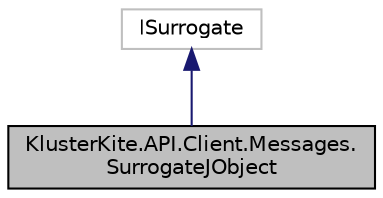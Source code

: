 digraph "KlusterKite.API.Client.Messages.SurrogateJObject"
{
  edge [fontname="Helvetica",fontsize="10",labelfontname="Helvetica",labelfontsize="10"];
  node [fontname="Helvetica",fontsize="10",shape=record];
  Node0 [label="KlusterKite.API.Client.Messages.\lSurrogateJObject",height=0.2,width=0.4,color="black", fillcolor="grey75", style="filled", fontcolor="black"];
  Node1 -> Node0 [dir="back",color="midnightblue",fontsize="10",style="solid",fontname="Helvetica"];
  Node1 [label="ISurrogate",height=0.2,width=0.4,color="grey75", fillcolor="white", style="filled"];
}
